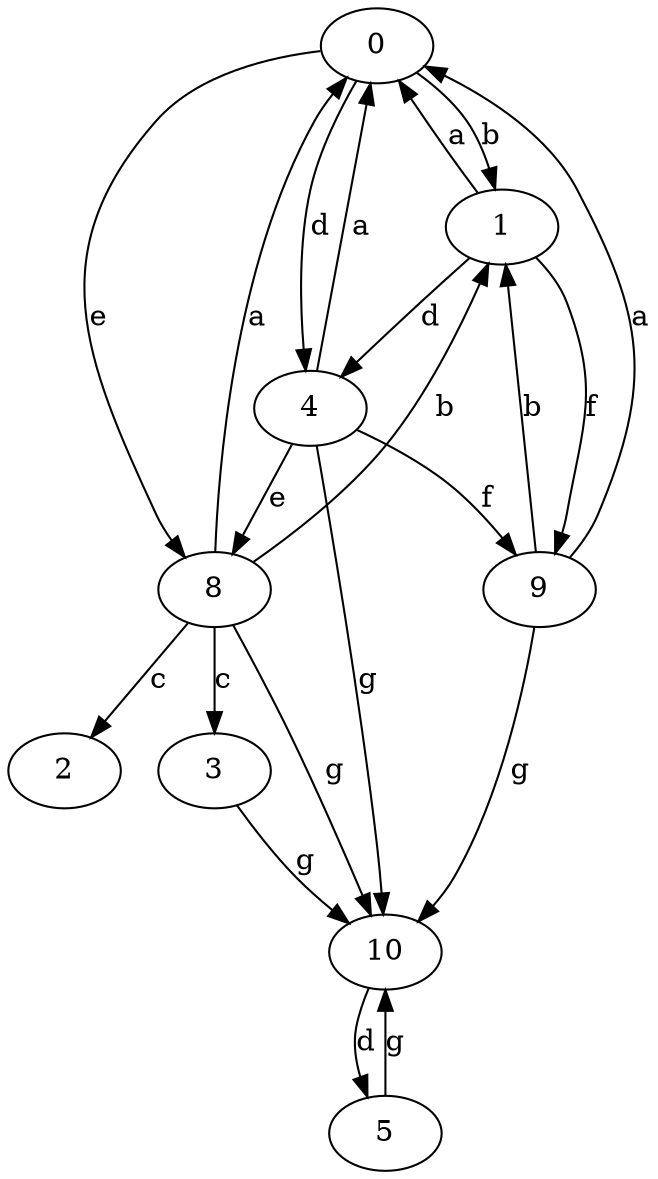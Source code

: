 strict digraph  {
0;
1;
2;
3;
4;
5;
8;
9;
10;
0 -> 1  [label=b];
0 -> 4  [label=d];
0 -> 8  [label=e];
1 -> 0  [label=a];
1 -> 4  [label=d];
1 -> 9  [label=f];
3 -> 10  [label=g];
4 -> 0  [label=a];
4 -> 8  [label=e];
4 -> 9  [label=f];
4 -> 10  [label=g];
5 -> 10  [label=g];
8 -> 0  [label=a];
8 -> 1  [label=b];
8 -> 2  [label=c];
8 -> 3  [label=c];
8 -> 10  [label=g];
9 -> 0  [label=a];
9 -> 1  [label=b];
9 -> 10  [label=g];
10 -> 5  [label=d];
}
